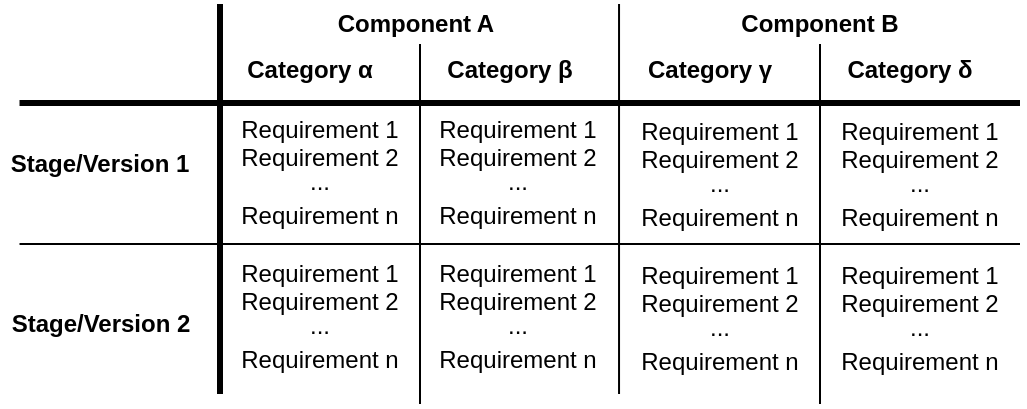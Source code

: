 <mxfile version="24.3.1" type="device" pages="3">
  <diagram name="Requirements_structure" id="3CdOo5lgotcP2FbOUMpw">
    <mxGraphModel dx="683" dy="194" grid="1" gridSize="10" guides="1" tooltips="1" connect="1" arrows="1" fold="1" page="1" pageScale="1" pageWidth="530" pageHeight="220" math="0" shadow="0">
      <root>
        <mxCell id="vM4DblugMGKhXneBHZum-0" />
        <mxCell id="vM4DblugMGKhXneBHZum-1" parent="vM4DblugMGKhXneBHZum-0" />
        <mxCell id="vM4DblugMGKhXneBHZum-6" value="Stage/Version 1" style="text;html=1;align=center;verticalAlign=middle;whiteSpace=wrap;rounded=0;fontStyle=1" vertex="1" parent="vM4DblugMGKhXneBHZum-1">
          <mxGeometry x="10" y="302" width="100" height="20" as="geometry" />
        </mxCell>
        <mxCell id="f6TBRcZ9lzocylEzzTPl-1" value="Stage/Version 2" style="text;html=1;align=center;verticalAlign=middle;whiteSpace=wrap;rounded=0;fontStyle=1" vertex="1" parent="vM4DblugMGKhXneBHZum-1">
          <mxGeometry x="10" y="382" width="101" height="20" as="geometry" />
        </mxCell>
        <mxCell id="lM2MBcWDScxfZW5vOqwO-0" value="Component A" style="text;html=1;align=center;verticalAlign=middle;whiteSpace=wrap;rounded=0;fontStyle=1" vertex="1" parent="vM4DblugMGKhXneBHZum-1">
          <mxGeometry x="143" y="232" width="150" height="20" as="geometry" />
        </mxCell>
        <mxCell id="lM2MBcWDScxfZW5vOqwO-3" value="Category α" style="text;html=1;align=center;verticalAlign=middle;whiteSpace=wrap;rounded=0;fontStyle=1" vertex="1" parent="vM4DblugMGKhXneBHZum-1">
          <mxGeometry x="130" y="255" width="70" height="20" as="geometry" />
        </mxCell>
        <mxCell id="lM2MBcWDScxfZW5vOqwO-4" value="Category β" style="text;html=1;align=center;verticalAlign=middle;whiteSpace=wrap;rounded=0;fontStyle=1" vertex="1" parent="vM4DblugMGKhXneBHZum-1">
          <mxGeometry x="230" y="255" width="70" height="20" as="geometry" />
        </mxCell>
        <mxCell id="lM2MBcWDScxfZW5vOqwO-6" value="Component B" style="text;html=1;align=center;verticalAlign=middle;whiteSpace=wrap;rounded=0;fontStyle=1" vertex="1" parent="vM4DblugMGKhXneBHZum-1">
          <mxGeometry x="345" y="232" width="150" height="20" as="geometry" />
        </mxCell>
        <mxCell id="lM2MBcWDScxfZW5vOqwO-7" value="Category γ" style="text;html=1;align=center;verticalAlign=middle;whiteSpace=wrap;rounded=0;fontStyle=1" vertex="1" parent="vM4DblugMGKhXneBHZum-1">
          <mxGeometry x="330" y="255" width="70" height="20" as="geometry" />
        </mxCell>
        <mxCell id="lM2MBcWDScxfZW5vOqwO-8" value="Category δ" style="text;html=1;align=center;verticalAlign=middle;whiteSpace=wrap;rounded=0;fontStyle=1" vertex="1" parent="vM4DblugMGKhXneBHZum-1">
          <mxGeometry x="430" y="255" width="70" height="20" as="geometry" />
        </mxCell>
        <mxCell id="lM2MBcWDScxfZW5vOqwO-17" value="" style="endArrow=none;html=1;rounded=0;" edge="1" parent="vM4DblugMGKhXneBHZum-1">
          <mxGeometry width="50" height="50" relative="1" as="geometry">
            <mxPoint x="319.52" y="427" as="sourcePoint" />
            <mxPoint x="319.52" y="232" as="targetPoint" />
          </mxGeometry>
        </mxCell>
        <mxCell id="lM2MBcWDScxfZW5vOqwO-19" value="" style="endArrow=none;html=1;rounded=0;strokeWidth=3;" edge="1" parent="vM4DblugMGKhXneBHZum-1">
          <mxGeometry width="50" height="50" relative="1" as="geometry">
            <mxPoint x="120" y="427" as="sourcePoint" />
            <mxPoint x="120" y="232" as="targetPoint" />
          </mxGeometry>
        </mxCell>
        <mxCell id="lM2MBcWDScxfZW5vOqwO-20" value="" style="endArrow=none;html=1;rounded=0;" edge="1" parent="vM4DblugMGKhXneBHZum-1">
          <mxGeometry width="50" height="50" relative="1" as="geometry">
            <mxPoint x="220" y="432" as="sourcePoint" />
            <mxPoint x="220" y="252" as="targetPoint" />
          </mxGeometry>
        </mxCell>
        <mxCell id="lM2MBcWDScxfZW5vOqwO-21" value="" style="endArrow=none;html=1;rounded=0;" edge="1" parent="vM4DblugMGKhXneBHZum-1">
          <mxGeometry width="50" height="50" relative="1" as="geometry">
            <mxPoint x="420" y="432" as="sourcePoint" />
            <mxPoint x="420" y="252" as="targetPoint" />
          </mxGeometry>
        </mxCell>
        <mxCell id="lM2MBcWDScxfZW5vOqwO-22" value="" style="endArrow=none;html=1;rounded=0;" edge="1" parent="vM4DblugMGKhXneBHZum-1">
          <mxGeometry width="50" height="50" relative="1" as="geometry">
            <mxPoint x="520" y="352" as="sourcePoint" />
            <mxPoint x="19.76" y="352" as="targetPoint" />
          </mxGeometry>
        </mxCell>
        <mxCell id="lM2MBcWDScxfZW5vOqwO-23" value="" style="endArrow=none;html=1;rounded=0;strokeWidth=3;" edge="1" parent="vM4DblugMGKhXneBHZum-1">
          <mxGeometry width="50" height="50" relative="1" as="geometry">
            <mxPoint x="520" y="281.52" as="sourcePoint" />
            <mxPoint x="19.76" y="281.52" as="targetPoint" />
          </mxGeometry>
        </mxCell>
        <mxCell id="22opUlumkdrkuuj6sfP8-20" value="" style="group" vertex="1" connectable="0" parent="vM4DblugMGKhXneBHZum-1">
          <mxGeometry x="125" y="290" width="90" height="125" as="geometry" />
        </mxCell>
        <mxCell id="22opUlumkdrkuuj6sfP8-4" value="" style="group" vertex="1" connectable="0" parent="22opUlumkdrkuuj6sfP8-20">
          <mxGeometry width="90" height="53" as="geometry" />
        </mxCell>
        <mxCell id="vM4DblugMGKhXneBHZum-10" value="Requirement 1" style="text;html=1;align=center;verticalAlign=middle;whiteSpace=wrap;rounded=0;" vertex="1" parent="22opUlumkdrkuuj6sfP8-4">
          <mxGeometry width="90" height="10" as="geometry" />
        </mxCell>
        <mxCell id="22opUlumkdrkuuj6sfP8-1" value="Requirement 2" style="text;html=1;align=center;verticalAlign=middle;whiteSpace=wrap;rounded=0;" vertex="1" parent="22opUlumkdrkuuj6sfP8-4">
          <mxGeometry y="14" width="90" height="10" as="geometry" />
        </mxCell>
        <mxCell id="22opUlumkdrkuuj6sfP8-2" value="..." style="text;html=1;align=center;verticalAlign=middle;whiteSpace=wrap;rounded=0;" vertex="1" parent="22opUlumkdrkuuj6sfP8-4">
          <mxGeometry y="26" width="90" height="10" as="geometry" />
        </mxCell>
        <mxCell id="22opUlumkdrkuuj6sfP8-3" value="Requirement n" style="text;html=1;align=center;verticalAlign=middle;whiteSpace=wrap;rounded=0;" vertex="1" parent="22opUlumkdrkuuj6sfP8-4">
          <mxGeometry y="43" width="90" height="10" as="geometry" />
        </mxCell>
        <mxCell id="22opUlumkdrkuuj6sfP8-5" value="" style="group" vertex="1" connectable="0" parent="22opUlumkdrkuuj6sfP8-20">
          <mxGeometry y="72" width="90" height="53" as="geometry" />
        </mxCell>
        <mxCell id="22opUlumkdrkuuj6sfP8-6" value="Requirement 1" style="text;html=1;align=center;verticalAlign=middle;whiteSpace=wrap;rounded=0;" vertex="1" parent="22opUlumkdrkuuj6sfP8-5">
          <mxGeometry width="90" height="10" as="geometry" />
        </mxCell>
        <mxCell id="22opUlumkdrkuuj6sfP8-7" value="Requirement 2" style="text;html=1;align=center;verticalAlign=middle;whiteSpace=wrap;rounded=0;" vertex="1" parent="22opUlumkdrkuuj6sfP8-5">
          <mxGeometry y="14" width="90" height="10" as="geometry" />
        </mxCell>
        <mxCell id="22opUlumkdrkuuj6sfP8-8" value="..." style="text;html=1;align=center;verticalAlign=middle;whiteSpace=wrap;rounded=0;" vertex="1" parent="22opUlumkdrkuuj6sfP8-5">
          <mxGeometry y="26" width="90" height="10" as="geometry" />
        </mxCell>
        <mxCell id="22opUlumkdrkuuj6sfP8-9" value="Requirement n" style="text;html=1;align=center;verticalAlign=middle;whiteSpace=wrap;rounded=0;" vertex="1" parent="22opUlumkdrkuuj6sfP8-5">
          <mxGeometry y="43" width="90" height="10" as="geometry" />
        </mxCell>
        <mxCell id="22opUlumkdrkuuj6sfP8-21" value="" style="group" vertex="1" connectable="0" parent="vM4DblugMGKhXneBHZum-1">
          <mxGeometry x="224" y="290" width="90" height="125" as="geometry" />
        </mxCell>
        <mxCell id="22opUlumkdrkuuj6sfP8-22" value="" style="group" vertex="1" connectable="0" parent="22opUlumkdrkuuj6sfP8-21">
          <mxGeometry width="90" height="53" as="geometry" />
        </mxCell>
        <mxCell id="22opUlumkdrkuuj6sfP8-23" value="Requirement 1" style="text;html=1;align=center;verticalAlign=middle;whiteSpace=wrap;rounded=0;" vertex="1" parent="22opUlumkdrkuuj6sfP8-22">
          <mxGeometry width="90" height="10" as="geometry" />
        </mxCell>
        <mxCell id="22opUlumkdrkuuj6sfP8-24" value="Requirement 2" style="text;html=1;align=center;verticalAlign=middle;whiteSpace=wrap;rounded=0;" vertex="1" parent="22opUlumkdrkuuj6sfP8-22">
          <mxGeometry y="14" width="90" height="10" as="geometry" />
        </mxCell>
        <mxCell id="22opUlumkdrkuuj6sfP8-25" value="..." style="text;html=1;align=center;verticalAlign=middle;whiteSpace=wrap;rounded=0;" vertex="1" parent="22opUlumkdrkuuj6sfP8-22">
          <mxGeometry y="26" width="90" height="10" as="geometry" />
        </mxCell>
        <mxCell id="22opUlumkdrkuuj6sfP8-26" value="Requirement n" style="text;html=1;align=center;verticalAlign=middle;whiteSpace=wrap;rounded=0;" vertex="1" parent="22opUlumkdrkuuj6sfP8-22">
          <mxGeometry y="43" width="90" height="10" as="geometry" />
        </mxCell>
        <mxCell id="22opUlumkdrkuuj6sfP8-27" value="" style="group" vertex="1" connectable="0" parent="22opUlumkdrkuuj6sfP8-21">
          <mxGeometry y="72" width="90" height="53" as="geometry" />
        </mxCell>
        <mxCell id="22opUlumkdrkuuj6sfP8-28" value="Requirement 1" style="text;html=1;align=center;verticalAlign=middle;whiteSpace=wrap;rounded=0;" vertex="1" parent="22opUlumkdrkuuj6sfP8-27">
          <mxGeometry width="90" height="10" as="geometry" />
        </mxCell>
        <mxCell id="22opUlumkdrkuuj6sfP8-29" value="Requirement 2" style="text;html=1;align=center;verticalAlign=middle;whiteSpace=wrap;rounded=0;" vertex="1" parent="22opUlumkdrkuuj6sfP8-27">
          <mxGeometry y="14" width="90" height="10" as="geometry" />
        </mxCell>
        <mxCell id="22opUlumkdrkuuj6sfP8-30" value="..." style="text;html=1;align=center;verticalAlign=middle;whiteSpace=wrap;rounded=0;" vertex="1" parent="22opUlumkdrkuuj6sfP8-27">
          <mxGeometry y="26" width="90" height="10" as="geometry" />
        </mxCell>
        <mxCell id="22opUlumkdrkuuj6sfP8-31" value="Requirement n" style="text;html=1;align=center;verticalAlign=middle;whiteSpace=wrap;rounded=0;" vertex="1" parent="22opUlumkdrkuuj6sfP8-27">
          <mxGeometry y="43" width="90" height="10" as="geometry" />
        </mxCell>
        <mxCell id="22opUlumkdrkuuj6sfP8-43" value="" style="group" vertex="1" connectable="0" parent="vM4DblugMGKhXneBHZum-1">
          <mxGeometry x="325" y="291" width="90" height="125" as="geometry" />
        </mxCell>
        <mxCell id="22opUlumkdrkuuj6sfP8-44" value="" style="group" vertex="1" connectable="0" parent="22opUlumkdrkuuj6sfP8-43">
          <mxGeometry width="90" height="53" as="geometry" />
        </mxCell>
        <mxCell id="22opUlumkdrkuuj6sfP8-45" value="Requirement 1" style="text;html=1;align=center;verticalAlign=middle;whiteSpace=wrap;rounded=0;" vertex="1" parent="22opUlumkdrkuuj6sfP8-44">
          <mxGeometry width="90" height="10" as="geometry" />
        </mxCell>
        <mxCell id="22opUlumkdrkuuj6sfP8-46" value="Requirement 2" style="text;html=1;align=center;verticalAlign=middle;whiteSpace=wrap;rounded=0;" vertex="1" parent="22opUlumkdrkuuj6sfP8-44">
          <mxGeometry y="14" width="90" height="10" as="geometry" />
        </mxCell>
        <mxCell id="22opUlumkdrkuuj6sfP8-47" value="..." style="text;html=1;align=center;verticalAlign=middle;whiteSpace=wrap;rounded=0;" vertex="1" parent="22opUlumkdrkuuj6sfP8-44">
          <mxGeometry y="26" width="90" height="10" as="geometry" />
        </mxCell>
        <mxCell id="22opUlumkdrkuuj6sfP8-48" value="Requirement n" style="text;html=1;align=center;verticalAlign=middle;whiteSpace=wrap;rounded=0;" vertex="1" parent="22opUlumkdrkuuj6sfP8-44">
          <mxGeometry y="43" width="90" height="10" as="geometry" />
        </mxCell>
        <mxCell id="22opUlumkdrkuuj6sfP8-49" value="" style="group" vertex="1" connectable="0" parent="22opUlumkdrkuuj6sfP8-43">
          <mxGeometry y="72" width="90" height="53" as="geometry" />
        </mxCell>
        <mxCell id="22opUlumkdrkuuj6sfP8-50" value="Requirement 1" style="text;html=1;align=center;verticalAlign=middle;whiteSpace=wrap;rounded=0;" vertex="1" parent="22opUlumkdrkuuj6sfP8-49">
          <mxGeometry width="90" height="10" as="geometry" />
        </mxCell>
        <mxCell id="22opUlumkdrkuuj6sfP8-51" value="Requirement 2" style="text;html=1;align=center;verticalAlign=middle;whiteSpace=wrap;rounded=0;" vertex="1" parent="22opUlumkdrkuuj6sfP8-49">
          <mxGeometry y="14" width="90" height="10" as="geometry" />
        </mxCell>
        <mxCell id="22opUlumkdrkuuj6sfP8-52" value="..." style="text;html=1;align=center;verticalAlign=middle;whiteSpace=wrap;rounded=0;" vertex="1" parent="22opUlumkdrkuuj6sfP8-49">
          <mxGeometry y="26" width="90" height="10" as="geometry" />
        </mxCell>
        <mxCell id="22opUlumkdrkuuj6sfP8-53" value="Requirement n" style="text;html=1;align=center;verticalAlign=middle;whiteSpace=wrap;rounded=0;" vertex="1" parent="22opUlumkdrkuuj6sfP8-49">
          <mxGeometry y="43" width="90" height="10" as="geometry" />
        </mxCell>
        <mxCell id="22opUlumkdrkuuj6sfP8-54" value="" style="group" vertex="1" connectable="0" parent="vM4DblugMGKhXneBHZum-1">
          <mxGeometry x="425" y="291" width="90" height="125" as="geometry" />
        </mxCell>
        <mxCell id="22opUlumkdrkuuj6sfP8-55" value="" style="group" vertex="1" connectable="0" parent="22opUlumkdrkuuj6sfP8-54">
          <mxGeometry width="90" height="53" as="geometry" />
        </mxCell>
        <mxCell id="22opUlumkdrkuuj6sfP8-56" value="Requirement 1" style="text;html=1;align=center;verticalAlign=middle;whiteSpace=wrap;rounded=0;" vertex="1" parent="22opUlumkdrkuuj6sfP8-55">
          <mxGeometry width="90" height="10" as="geometry" />
        </mxCell>
        <mxCell id="22opUlumkdrkuuj6sfP8-57" value="Requirement 2" style="text;html=1;align=center;verticalAlign=middle;whiteSpace=wrap;rounded=0;" vertex="1" parent="22opUlumkdrkuuj6sfP8-55">
          <mxGeometry y="14" width="90" height="10" as="geometry" />
        </mxCell>
        <mxCell id="22opUlumkdrkuuj6sfP8-58" value="..." style="text;html=1;align=center;verticalAlign=middle;whiteSpace=wrap;rounded=0;" vertex="1" parent="22opUlumkdrkuuj6sfP8-55">
          <mxGeometry y="26" width="90" height="10" as="geometry" />
        </mxCell>
        <mxCell id="22opUlumkdrkuuj6sfP8-59" value="Requirement n" style="text;html=1;align=center;verticalAlign=middle;whiteSpace=wrap;rounded=0;" vertex="1" parent="22opUlumkdrkuuj6sfP8-55">
          <mxGeometry y="43" width="90" height="10" as="geometry" />
        </mxCell>
        <mxCell id="22opUlumkdrkuuj6sfP8-60" value="" style="group" vertex="1" connectable="0" parent="22opUlumkdrkuuj6sfP8-54">
          <mxGeometry y="72" width="90" height="53" as="geometry" />
        </mxCell>
        <mxCell id="22opUlumkdrkuuj6sfP8-61" value="Requirement 1" style="text;html=1;align=center;verticalAlign=middle;whiteSpace=wrap;rounded=0;" vertex="1" parent="22opUlumkdrkuuj6sfP8-60">
          <mxGeometry width="90" height="10" as="geometry" />
        </mxCell>
        <mxCell id="22opUlumkdrkuuj6sfP8-62" value="Requirement 2" style="text;html=1;align=center;verticalAlign=middle;whiteSpace=wrap;rounded=0;" vertex="1" parent="22opUlumkdrkuuj6sfP8-60">
          <mxGeometry y="14" width="90" height="10" as="geometry" />
        </mxCell>
        <mxCell id="22opUlumkdrkuuj6sfP8-63" value="..." style="text;html=1;align=center;verticalAlign=middle;whiteSpace=wrap;rounded=0;" vertex="1" parent="22opUlumkdrkuuj6sfP8-60">
          <mxGeometry y="26" width="90" height="10" as="geometry" />
        </mxCell>
        <mxCell id="22opUlumkdrkuuj6sfP8-64" value="Requirement n" style="text;html=1;align=center;verticalAlign=middle;whiteSpace=wrap;rounded=0;" vertex="1" parent="22opUlumkdrkuuj6sfP8-60">
          <mxGeometry y="43" width="90" height="10" as="geometry" />
        </mxCell>
      </root>
    </mxGraphModel>
  </diagram>
  <diagram id="7UPGz4Mj0cXGb_Kry91q" name="Requirement_Capture">
    <mxGraphModel dx="1195" dy="625" grid="1" gridSize="10" guides="1" tooltips="1" connect="1" arrows="1" fold="1" page="1" pageScale="1" pageWidth="900" pageHeight="100" math="0" shadow="0">
      <root>
        <mxCell id="0" />
        <mxCell id="1" parent="0" />
        <mxCell id="At8ur6V6MwdOPlSxh-Zk-1" value="New Project" style="text;html=1;align=center;verticalAlign=middle;whiteSpace=wrap;rounded=0;fontStyle=2" vertex="1" parent="1">
          <mxGeometry x="25" y="170" width="85" height="10" as="geometry" />
        </mxCell>
        <mxCell id="At8ur6V6MwdOPlSxh-Zk-2" value="Requirements Scoping" style="text;html=1;align=center;verticalAlign=middle;whiteSpace=wrap;rounded=0;" vertex="1" parent="1">
          <mxGeometry x="175" y="170" width="140" height="30" as="geometry" />
        </mxCell>
        <mxCell id="At8ur6V6MwdOPlSxh-Zk-3" value="Review and Approval" style="text;html=1;align=center;verticalAlign=middle;whiteSpace=wrap;rounded=0;" vertex="1" parent="1">
          <mxGeometry x="365" y="170" width="140" height="30" as="geometry" />
        </mxCell>
        <mxCell id="At8ur6V6MwdOPlSxh-Zk-4" value="Project Requirements" style="text;html=1;align=center;verticalAlign=middle;whiteSpace=wrap;rounded=0;" vertex="1" parent="1">
          <mxGeometry x="557.5" y="170" width="140" height="30" as="geometry" />
        </mxCell>
        <mxCell id="NiSaeqW4pWtHEan6w_hk-6" style="edgeStyle=orthogonalEdgeStyle;rounded=0;orthogonalLoop=1;jettySize=auto;html=1;exitX=0.5;exitY=1;exitDx=0;exitDy=0;entryX=0.5;entryY=0;entryDx=0;entryDy=0;" edge="1" parent="1" source="At8ur6V6MwdOPlSxh-Zk-8" target="NiSaeqW4pWtHEan6w_hk-2">
          <mxGeometry relative="1" as="geometry" />
        </mxCell>
        <mxCell id="At8ur6V6MwdOPlSxh-Zk-8" value="Stakeholder Inputs" style="text;html=1;align=center;verticalAlign=middle;whiteSpace=wrap;rounded=0;fontStyle=2" vertex="1" parent="1">
          <mxGeometry x="172.5" y="100" width="150" height="30" as="geometry" />
        </mxCell>
        <mxCell id="NiSaeqW4pWtHEan6w_hk-5" style="edgeStyle=orthogonalEdgeStyle;rounded=0;orthogonalLoop=1;jettySize=auto;html=1;exitX=0.5;exitY=1;exitDx=0;exitDy=0;entryX=0.5;entryY=0;entryDx=0;entryDy=0;" edge="1" parent="1" source="At8ur6V6MwdOPlSxh-Zk-9" target="NiSaeqW4pWtHEan6w_hk-3">
          <mxGeometry relative="1" as="geometry" />
        </mxCell>
        <mxCell id="At8ur6V6MwdOPlSxh-Zk-9" value="Project Manager" style="text;html=1;align=center;verticalAlign=middle;whiteSpace=wrap;rounded=0;fontStyle=2" vertex="1" parent="1">
          <mxGeometry x="360" y="100" width="150" height="30" as="geometry" />
        </mxCell>
        <mxCell id="NiSaeqW4pWtHEan6w_hk-8" style="edgeStyle=orthogonalEdgeStyle;rounded=0;orthogonalLoop=1;jettySize=auto;html=1;exitX=1;exitY=0.5;exitDx=0;exitDy=0;entryX=0;entryY=0.5;entryDx=0;entryDy=0;" edge="1" parent="1" source="NiSaeqW4pWtHEan6w_hk-2" target="NiSaeqW4pWtHEan6w_hk-3">
          <mxGeometry relative="1" as="geometry" />
        </mxCell>
        <mxCell id="NiSaeqW4pWtHEan6w_hk-2" value="" style="rounded=1;whiteSpace=wrap;html=1;fillColor=none;" vertex="1" parent="1">
          <mxGeometry x="175" y="170" width="145" height="30" as="geometry" />
        </mxCell>
        <mxCell id="NiSaeqW4pWtHEan6w_hk-9" style="edgeStyle=orthogonalEdgeStyle;rounded=0;orthogonalLoop=1;jettySize=auto;html=1;exitX=1;exitY=0.5;exitDx=0;exitDy=0;entryX=0;entryY=0.5;entryDx=0;entryDy=0;" edge="1" parent="1" source="NiSaeqW4pWtHEan6w_hk-3" target="NiSaeqW4pWtHEan6w_hk-4">
          <mxGeometry relative="1" as="geometry" />
        </mxCell>
        <mxCell id="NiSaeqW4pWtHEan6w_hk-3" value="" style="rounded=1;whiteSpace=wrap;html=1;fillColor=none;" vertex="1" parent="1">
          <mxGeometry x="362.5" y="170" width="145" height="30" as="geometry" />
        </mxCell>
        <mxCell id="NiSaeqW4pWtHEan6w_hk-4" value="" style="rounded=1;whiteSpace=wrap;html=1;fillColor=none;" vertex="1" parent="1">
          <mxGeometry x="555" y="170" width="145" height="30" as="geometry" />
        </mxCell>
        <mxCell id="39m0zR6rRQgsyeoUrHzt-1" value="&lt;span style=&quot;color: rgb(0, 0, 0); font-family: Helvetica; font-size: 12px; font-style: italic; font-variant-ligatures: normal; font-variant-caps: normal; font-weight: 400; letter-spacing: normal; orphans: 2; text-align: center; text-indent: 0px; text-transform: none; widows: 2; word-spacing: 0px; -webkit-text-stroke-width: 0px; white-space: normal; background-color: rgb(251, 251, 251); text-decoration-thickness: initial; text-decoration-style: initial; text-decoration-color: initial; display: inline !important; float: none;&quot;&gt;&lt;span&gt;&amp;nbsp;&lt;/span&gt;Stage/Version&lt;/span&gt;" style="text;whiteSpace=wrap;html=1;verticalAlign=middle;" vertex="1" parent="1">
          <mxGeometry x="25" y="186" width="80" height="10" as="geometry" />
        </mxCell>
        <mxCell id="39m0zR6rRQgsyeoUrHzt-6" value="" style="endArrow=classic;html=1;rounded=0;" edge="1" parent="1">
          <mxGeometry width="50" height="50" relative="1" as="geometry">
            <mxPoint x="110" y="186" as="sourcePoint" />
            <mxPoint x="175" y="186" as="targetPoint" />
          </mxGeometry>
        </mxCell>
        <mxCell id="39m0zR6rRQgsyeoUrHzt-7" value="&amp;nbsp;Stage/Version" style="text;html=1;align=center;verticalAlign=middle;whiteSpace=wrap;rounded=0;fontStyle=2" vertex="1" parent="1">
          <mxGeometry x="780" y="171" width="85" height="10" as="geometry" />
        </mxCell>
        <mxCell id="39m0zR6rRQgsyeoUrHzt-8" value="&lt;i style=&quot;text-align: center;&quot;&gt;Design/&lt;/i&gt;&lt;i style=&quot;text-align: center; background-color: initial;&quot;&gt;Implementation&lt;/i&gt;" style="text;whiteSpace=wrap;html=1;verticalAlign=middle;" vertex="1" parent="1">
          <mxGeometry x="760" y="186" width="140" height="10" as="geometry" />
        </mxCell>
        <mxCell id="39m0zR6rRQgsyeoUrHzt-10" value="" style="endArrow=classic;html=1;rounded=0;" edge="1" parent="1">
          <mxGeometry width="50" height="50" relative="1" as="geometry">
            <mxPoint x="700" y="186" as="sourcePoint" />
            <mxPoint x="750" y="186" as="targetPoint" />
          </mxGeometry>
        </mxCell>
      </root>
    </mxGraphModel>
  </diagram>
  <diagram id="TYb1fbUDoM_ESB2x8Na0" name="Requirement_Change">
    <mxGraphModel dx="1195" dy="465" grid="1" gridSize="10" guides="1" tooltips="1" connect="1" arrows="1" fold="1" page="1" pageScale="1" pageWidth="830" pageHeight="130" math="0" shadow="0">
      <root>
        <mxCell id="0" />
        <mxCell id="1" parent="0" />
        <mxCell id="zOQ8WjGJvUcFFvfQ5gWe-17" value="" style="rounded=1;whiteSpace=wrap;html=1;fillColor=none;" vertex="1" parent="1">
          <mxGeometry x="145" y="330" width="145" height="50" as="geometry" />
        </mxCell>
        <mxCell id="zOQ8WjGJvUcFFvfQ5gWe-18" value="" style="rounded=1;whiteSpace=wrap;html=1;fillColor=none;" vertex="1" parent="1">
          <mxGeometry x="342.5" y="330" width="145" height="50" as="geometry" />
        </mxCell>
        <mxCell id="zOQ8WjGJvUcFFvfQ5gWe-19" value="" style="rounded=1;whiteSpace=wrap;html=1;fillColor=none;" vertex="1" parent="1">
          <mxGeometry x="540.5" y="330" width="145" height="50" as="geometry" />
        </mxCell>
        <mxCell id="zOQ8WjGJvUcFFvfQ5gWe-25" style="edgeStyle=orthogonalEdgeStyle;rounded=0;orthogonalLoop=1;jettySize=auto;html=1;exitX=0.5;exitY=1;exitDx=0;exitDy=0;entryX=0.5;entryY=0;entryDx=0;entryDy=0;" edge="1" parent="1" source="sJUcsSK0bbyDnXcQaWsu-6" target="zOQ8WjGJvUcFFvfQ5gWe-18">
          <mxGeometry relative="1" as="geometry" />
        </mxCell>
        <mxCell id="sJUcsSK0bbyDnXcQaWsu-6" value="Stakeholder Inputs" style="text;html=1;align=center;verticalAlign=middle;whiteSpace=wrap;rounded=0;fontStyle=2" vertex="1" parent="1">
          <mxGeometry x="340" y="270" width="150" height="30" as="geometry" />
        </mxCell>
        <mxCell id="zOQ8WjGJvUcFFvfQ5gWe-24" style="edgeStyle=orthogonalEdgeStyle;rounded=0;orthogonalLoop=1;jettySize=auto;html=1;exitX=0.5;exitY=1;exitDx=0;exitDy=0;entryX=0.5;entryY=0;entryDx=0;entryDy=0;" edge="1" parent="1" source="sJUcsSK0bbyDnXcQaWsu-7" target="zOQ8WjGJvUcFFvfQ5gWe-19">
          <mxGeometry relative="1" as="geometry" />
        </mxCell>
        <mxCell id="sJUcsSK0bbyDnXcQaWsu-7" value="Project Manager" style="text;html=1;align=center;verticalAlign=middle;whiteSpace=wrap;rounded=0;fontStyle=2" vertex="1" parent="1">
          <mxGeometry x="540.5" y="270" width="144.5" height="30" as="geometry" />
        </mxCell>
        <mxCell id="zOQ8WjGJvUcFFvfQ5gWe-21" style="edgeStyle=orthogonalEdgeStyle;rounded=0;orthogonalLoop=1;jettySize=auto;html=1;exitX=1;exitY=0.5;exitDx=0;exitDy=0;entryX=0;entryY=0.5;entryDx=0;entryDy=0;" edge="1" parent="1" source="zOQ8WjGJvUcFFvfQ5gWe-17" target="zOQ8WjGJvUcFFvfQ5gWe-18">
          <mxGeometry relative="1" as="geometry" />
        </mxCell>
        <mxCell id="zOQ8WjGJvUcFFvfQ5gWe-22" style="edgeStyle=orthogonalEdgeStyle;rounded=0;orthogonalLoop=1;jettySize=auto;html=1;exitX=1;exitY=0.5;exitDx=0;exitDy=0;entryX=0;entryY=0.5;entryDx=0;entryDy=0;" edge="1" parent="1" source="zOQ8WjGJvUcFFvfQ5gWe-18">
          <mxGeometry relative="1" as="geometry">
            <mxPoint x="538" y="355" as="targetPoint" />
          </mxGeometry>
        </mxCell>
        <mxCell id="zOQ8WjGJvUcFFvfQ5gWe-23" style="edgeStyle=orthogonalEdgeStyle;rounded=0;orthogonalLoop=1;jettySize=auto;html=1;exitX=1;exitY=0.5;exitDx=0;exitDy=0;entryX=0;entryY=0.5;entryDx=0;entryDy=0;" edge="1" parent="1" source="zOQ8WjGJvUcFFvfQ5gWe-19">
          <mxGeometry relative="1" as="geometry">
            <mxPoint x="735" y="355" as="targetPoint" />
          </mxGeometry>
        </mxCell>
        <mxCell id="krtVT94HLp6s6FQZBqDl-1" value="Project Situation" style="text;html=1;align=center;verticalAlign=middle;whiteSpace=wrap;rounded=0;fontStyle=2" vertex="1" parent="1">
          <mxGeometry x="2" y="345" width="100" height="10" as="geometry" />
        </mxCell>
        <mxCell id="krtVT94HLp6s6FQZBqDl-2" value="Change" style="text;html=1;align=center;verticalAlign=middle;whiteSpace=wrap;rounded=0;fontStyle=2" vertex="1" parent="1">
          <mxGeometry x="2" y="359" width="100" height="10" as="geometry" />
        </mxCell>
        <mxCell id="krtVT94HLp6s6FQZBqDl-3" value="" style="endArrow=classic;html=1;rounded=0;exitX=1.047;exitY=-0.4;exitDx=0;exitDy=0;exitPerimeter=0;" edge="1" parent="1" source="krtVT94HLp6s6FQZBqDl-2">
          <mxGeometry width="50" height="50" relative="1" as="geometry">
            <mxPoint x="95" y="405" as="sourcePoint" />
            <mxPoint x="145" y="355" as="targetPoint" />
          </mxGeometry>
        </mxCell>
        <mxCell id="krtVT94HLp6s6FQZBqDl-4" value="Engineering Change" style="text;html=1;align=center;verticalAlign=middle;whiteSpace=wrap;rounded=0;fontStyle=0" vertex="1" parent="1">
          <mxGeometry x="160" y="343" width="120" height="10" as="geometry" />
        </mxCell>
        <mxCell id="krtVT94HLp6s6FQZBqDl-5" value="Request Submission" style="text;html=1;align=center;verticalAlign=middle;whiteSpace=wrap;rounded=0;fontStyle=0" vertex="1" parent="1">
          <mxGeometry x="160" y="357" width="120" height="10" as="geometry" />
        </mxCell>
        <mxCell id="krtVT94HLp6s6FQZBqDl-6" value="Submission Review" style="text;html=1;align=center;verticalAlign=middle;whiteSpace=wrap;rounded=0;fontStyle=0" vertex="1" parent="1">
          <mxGeometry x="355" y="343" width="120" height="10" as="geometry" />
        </mxCell>
        <mxCell id="krtVT94HLp6s6FQZBqDl-7" value="and Assement" style="text;html=1;align=center;verticalAlign=middle;whiteSpace=wrap;rounded=0;fontStyle=0" vertex="1" parent="1">
          <mxGeometry x="355" y="357" width="120" height="10" as="geometry" />
        </mxCell>
        <mxCell id="krtVT94HLp6s6FQZBqDl-9" value="Submission Approval" style="text;html=1;align=center;verticalAlign=middle;whiteSpace=wrap;rounded=0;fontStyle=0" vertex="1" parent="1">
          <mxGeometry x="553" y="343" width="120" height="10" as="geometry" />
        </mxCell>
        <mxCell id="krtVT94HLp6s6FQZBqDl-10" value="Decision" style="text;html=1;align=center;verticalAlign=middle;whiteSpace=wrap;rounded=0;fontStyle=0" vertex="1" parent="1">
          <mxGeometry x="553" y="357" width="120" height="10" as="geometry" />
        </mxCell>
        <mxCell id="krtVT94HLp6s6FQZBqDl-12" value="Revised Project" style="text;html=1;align=center;verticalAlign=middle;whiteSpace=wrap;rounded=0;fontStyle=2" vertex="1" parent="1">
          <mxGeometry x="734" y="343" width="96" height="10" as="geometry" />
        </mxCell>
        <mxCell id="krtVT94HLp6s6FQZBqDl-13" value="Requirements" style="text;html=1;align=center;verticalAlign=middle;whiteSpace=wrap;rounded=0;fontStyle=2" vertex="1" parent="1">
          <mxGeometry x="734" y="357" width="96" height="10" as="geometry" />
        </mxCell>
      </root>
    </mxGraphModel>
  </diagram>
</mxfile>
